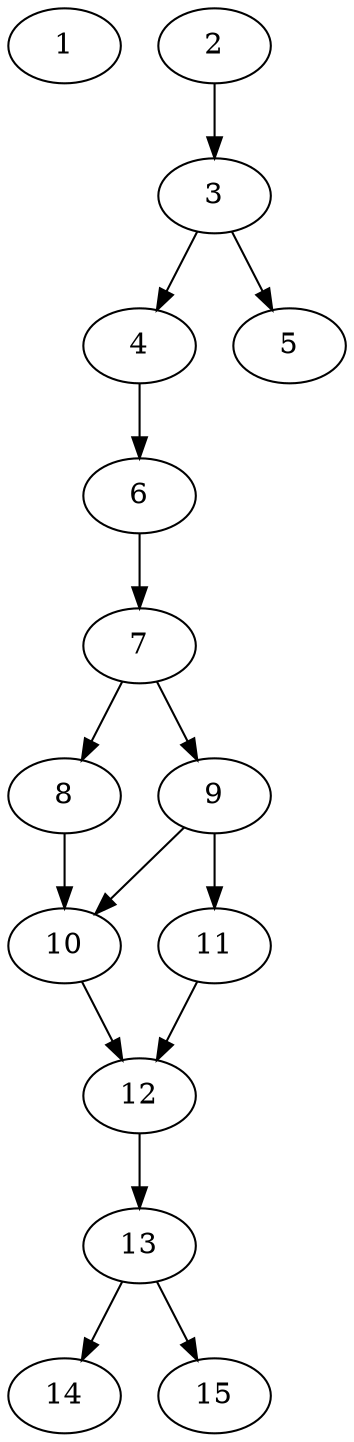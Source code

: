 // DAG automatically generated by daggen at Thu Oct  3 13:59:26 2019
// ./daggen --dot -n 15 --ccr 0.4 --fat 0.3 --regular 0.9 --density 0.9 --mindata 5242880 --maxdata 52428800 
digraph G {
  1 [size="43781120", alpha="0.01", expect_size="17512448"] 
  2 [size="22126080", alpha="0.10", expect_size="8850432"] 
  2 -> 3 [size ="8850432"]
  3 [size="16883200", alpha="0.11", expect_size="6753280"] 
  3 -> 4 [size ="6753280"]
  3 -> 5 [size ="6753280"]
  4 [size="40847360", alpha="0.20", expect_size="16338944"] 
  4 -> 6 [size ="16338944"]
  5 [size="58844160", alpha="0.14", expect_size="23537664"] 
  6 [size="117255680", alpha="0.06", expect_size="46902272"] 
  6 -> 7 [size ="46902272"]
  7 [size="52938240", alpha="0.14", expect_size="21175296"] 
  7 -> 8 [size ="21175296"]
  7 -> 9 [size ="21175296"]
  8 [size="33689600", alpha="0.09", expect_size="13475840"] 
  8 -> 10 [size ="13475840"]
  9 [size="73551360", alpha="0.06", expect_size="29420544"] 
  9 -> 10 [size ="29420544"]
  9 -> 11 [size ="29420544"]
  10 [size="24903680", alpha="0.12", expect_size="9961472"] 
  10 -> 12 [size ="9961472"]
  11 [size="84879360", alpha="0.20", expect_size="33951744"] 
  11 -> 12 [size ="33951744"]
  12 [size="88268800", alpha="0.17", expect_size="35307520"] 
  12 -> 13 [size ="35307520"]
  13 [size="31385600", alpha="0.09", expect_size="12554240"] 
  13 -> 14 [size ="12554240"]
  13 -> 15 [size ="12554240"]
  14 [size="96227840", alpha="0.18", expect_size="38491136"] 
  15 [size="95633920", alpha="0.13", expect_size="38253568"] 
}
